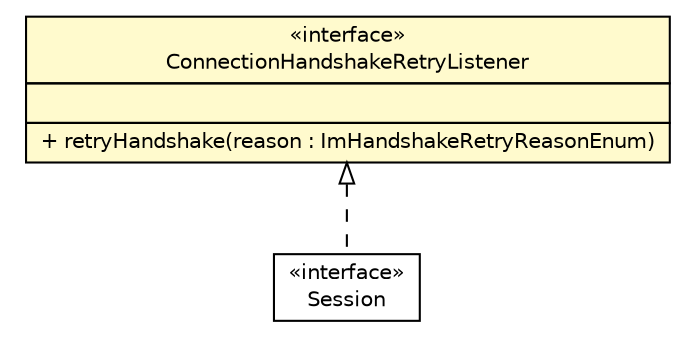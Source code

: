 #!/usr/local/bin/dot
#
# Class diagram 
# Generated by UMLGraph version R5_6 (http://www.umlgraph.org/)
#

digraph G {
	edge [fontname="Helvetica",fontsize=10,labelfontname="Helvetica",labelfontsize=10];
	node [fontname="Helvetica",fontsize=10,shape=plaintext];
	nodesep=0.25;
	ranksep=0.5;
	// de.hsbremen.tc.tnc.tnccs.session.base.Session
	c8141 [label=<<table title="de.hsbremen.tc.tnc.tnccs.session.base.Session" border="0" cellborder="1" cellspacing="0" cellpadding="2" port="p" href="../../session/base/Session.html">
		<tr><td><table border="0" cellspacing="0" cellpadding="1">
<tr><td align="center" balign="center"> &#171;interface&#187; </td></tr>
<tr><td align="center" balign="center"> Session </td></tr>
		</table></td></tr>
		</table>>, URL="../../session/base/Session.html", fontname="Helvetica", fontcolor="black", fontsize=10.0];
	// de.hsbremen.tc.tnc.tnccs.adapter.connection.ConnectionHandshakeRetryListener
	c8253 [label=<<table title="de.hsbremen.tc.tnc.tnccs.adapter.connection.ConnectionHandshakeRetryListener" border="0" cellborder="1" cellspacing="0" cellpadding="2" port="p" bgcolor="lemonChiffon" href="./ConnectionHandshakeRetryListener.html">
		<tr><td><table border="0" cellspacing="0" cellpadding="1">
<tr><td align="center" balign="center"> &#171;interface&#187; </td></tr>
<tr><td align="center" balign="center"> ConnectionHandshakeRetryListener </td></tr>
		</table></td></tr>
		<tr><td><table border="0" cellspacing="0" cellpadding="1">
<tr><td align="left" balign="left">  </td></tr>
		</table></td></tr>
		<tr><td><table border="0" cellspacing="0" cellpadding="1">
<tr><td align="left" balign="left"> + retryHandshake(reason : ImHandshakeRetryReasonEnum) </td></tr>
		</table></td></tr>
		</table>>, URL="./ConnectionHandshakeRetryListener.html", fontname="Helvetica", fontcolor="black", fontsize=10.0];
	//de.hsbremen.tc.tnc.tnccs.session.base.Session implements de.hsbremen.tc.tnc.tnccs.adapter.connection.ConnectionHandshakeRetryListener
	c8253:p -> c8141:p [dir=back,arrowtail=empty,style=dashed];
}

